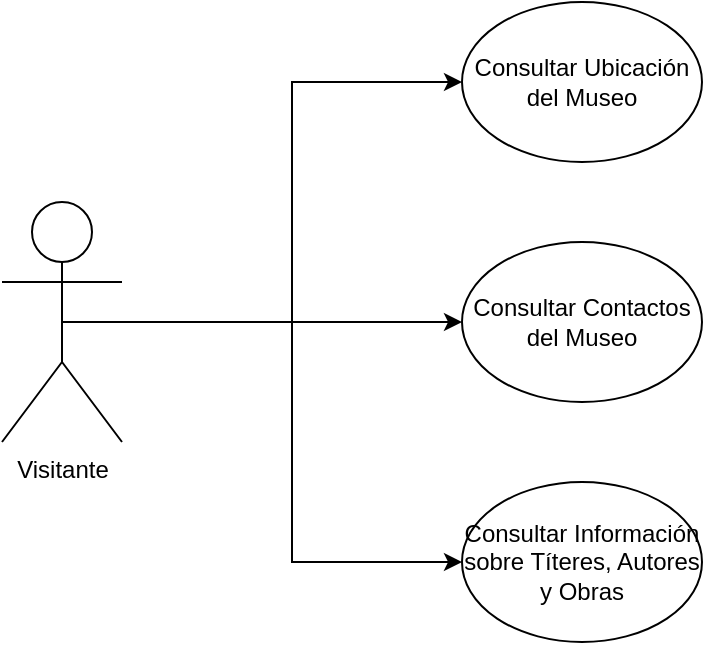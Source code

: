 <mxfile version="26.2.14">
  <diagram id="R2lEEEUBdFMjLlhIrx00" name="Page-1">
    <mxGraphModel dx="786" dy="467" grid="1" gridSize="10" guides="1" tooltips="1" connect="1" arrows="1" fold="1" page="1" pageScale="1" pageWidth="850" pageHeight="1100" math="0" shadow="0" extFonts="Permanent Marker^https://fonts.googleapis.com/css?family=Permanent+Marker">
      <root>
        <mxCell id="0" />
        <mxCell id="1" parent="0" />
        <mxCell id="n-M0KVTwWg9jiwhVSwQF-13" style="edgeStyle=orthogonalEdgeStyle;rounded=0;orthogonalLoop=1;jettySize=auto;html=1;exitX=0.5;exitY=0.5;exitDx=0;exitDy=0;exitPerimeter=0;entryX=0;entryY=0.5;entryDx=0;entryDy=0;" edge="1" parent="1" source="n-M0KVTwWg9jiwhVSwQF-1" target="n-M0KVTwWg9jiwhVSwQF-5">
          <mxGeometry relative="1" as="geometry" />
        </mxCell>
        <mxCell id="n-M0KVTwWg9jiwhVSwQF-15" style="edgeStyle=orthogonalEdgeStyle;rounded=0;orthogonalLoop=1;jettySize=auto;html=1;exitX=0.5;exitY=0.5;exitDx=0;exitDy=0;exitPerimeter=0;entryX=0;entryY=0.5;entryDx=0;entryDy=0;" edge="1" parent="1" source="n-M0KVTwWg9jiwhVSwQF-1" target="n-M0KVTwWg9jiwhVSwQF-6">
          <mxGeometry relative="1" as="geometry" />
        </mxCell>
        <mxCell id="n-M0KVTwWg9jiwhVSwQF-17" style="edgeStyle=orthogonalEdgeStyle;rounded=0;orthogonalLoop=1;jettySize=auto;html=1;exitX=0.5;exitY=0.5;exitDx=0;exitDy=0;exitPerimeter=0;entryX=0;entryY=0.5;entryDx=0;entryDy=0;" edge="1" parent="1" source="n-M0KVTwWg9jiwhVSwQF-1" target="n-M0KVTwWg9jiwhVSwQF-7">
          <mxGeometry relative="1" as="geometry" />
        </mxCell>
        <mxCell id="n-M0KVTwWg9jiwhVSwQF-1" value="Visitante" style="shape=umlActor;verticalLabelPosition=bottom;verticalAlign=top;html=1;outlineConnect=0;" vertex="1" parent="1">
          <mxGeometry x="130" y="140" width="60" height="120" as="geometry" />
        </mxCell>
        <mxCell id="n-M0KVTwWg9jiwhVSwQF-5" value="Consultar Ubicación del Museo" style="ellipse;whiteSpace=wrap;html=1;" vertex="1" parent="1">
          <mxGeometry x="360" y="40" width="120" height="80" as="geometry" />
        </mxCell>
        <mxCell id="n-M0KVTwWg9jiwhVSwQF-6" value="Consultar Contactos del Museo" style="ellipse;whiteSpace=wrap;html=1;" vertex="1" parent="1">
          <mxGeometry x="360" y="160" width="120" height="80" as="geometry" />
        </mxCell>
        <mxCell id="n-M0KVTwWg9jiwhVSwQF-7" value="Consultar Información sobre Títeres, Autores y Obras" style="ellipse;whiteSpace=wrap;html=1;" vertex="1" parent="1">
          <mxGeometry x="360" y="280" width="120" height="80" as="geometry" />
        </mxCell>
      </root>
    </mxGraphModel>
  </diagram>
</mxfile>
